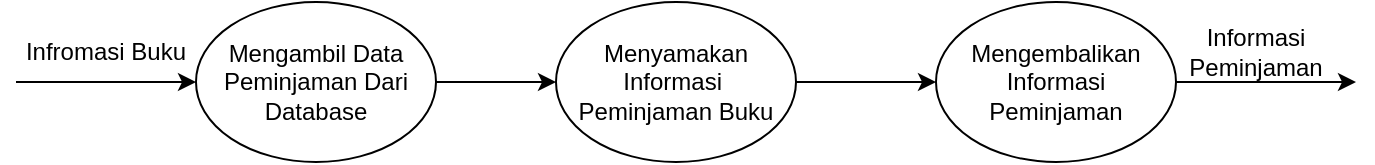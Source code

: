 <mxfile version="24.3.1" type="github">
  <diagram name="Page-1" id="0Eor-ddkDzXMGbh7MlhM">
    <mxGraphModel dx="1134" dy="649" grid="1" gridSize="10" guides="1" tooltips="1" connect="1" arrows="1" fold="1" page="1" pageScale="1" pageWidth="850" pageHeight="1100" math="0" shadow="0">
      <root>
        <mxCell id="0" />
        <mxCell id="1" parent="0" />
        <mxCell id="Nw5l6LNaaK8Wkd85NCxl-6" style="edgeStyle=orthogonalEdgeStyle;rounded=0;orthogonalLoop=1;jettySize=auto;html=1;entryX=0;entryY=0.5;entryDx=0;entryDy=0;" edge="1" parent="1" source="Nw5l6LNaaK8Wkd85NCxl-2" target="Nw5l6LNaaK8Wkd85NCxl-5">
          <mxGeometry relative="1" as="geometry" />
        </mxCell>
        <mxCell id="Nw5l6LNaaK8Wkd85NCxl-2" value="Menyamakan Informasi&amp;nbsp;&lt;div&gt;Peminjaman Buku&lt;/div&gt;" style="ellipse;whiteSpace=wrap;html=1;" vertex="1" parent="1">
          <mxGeometry x="320" y="160" width="120" height="80" as="geometry" />
        </mxCell>
        <mxCell id="Nw5l6LNaaK8Wkd85NCxl-3" value="" style="endArrow=classic;html=1;rounded=0;exitX=0;exitY=1;exitDx=0;exitDy=0;" edge="1" parent="1" source="Nw5l6LNaaK8Wkd85NCxl-4" target="Nw5l6LNaaK8Wkd85NCxl-10">
          <mxGeometry width="50" height="50" relative="1" as="geometry">
            <mxPoint x="180" y="200" as="sourcePoint" />
            <mxPoint x="150" y="200" as="targetPoint" />
          </mxGeometry>
        </mxCell>
        <mxCell id="Nw5l6LNaaK8Wkd85NCxl-4" value="Infromasi Buku" style="text;html=1;align=center;verticalAlign=middle;whiteSpace=wrap;rounded=0;" vertex="1" parent="1">
          <mxGeometry x="50" y="170" width="90" height="30" as="geometry" />
        </mxCell>
        <mxCell id="Nw5l6LNaaK8Wkd85NCxl-7" style="edgeStyle=orthogonalEdgeStyle;rounded=0;orthogonalLoop=1;jettySize=auto;html=1;" edge="1" parent="1" source="Nw5l6LNaaK8Wkd85NCxl-5">
          <mxGeometry relative="1" as="geometry">
            <mxPoint x="720" y="200" as="targetPoint" />
          </mxGeometry>
        </mxCell>
        <mxCell id="Nw5l6LNaaK8Wkd85NCxl-5" value="Mengembalikan Informasi &lt;br&gt;Peminjaman" style="ellipse;whiteSpace=wrap;html=1;" vertex="1" parent="1">
          <mxGeometry x="510" y="160" width="120" height="80" as="geometry" />
        </mxCell>
        <mxCell id="Nw5l6LNaaK8Wkd85NCxl-8" value="Informasi Peminjaman" style="text;html=1;align=center;verticalAlign=middle;whiteSpace=wrap;rounded=0;" vertex="1" parent="1">
          <mxGeometry x="640" y="170.0" width="60" height="30" as="geometry" />
        </mxCell>
        <mxCell id="Nw5l6LNaaK8Wkd85NCxl-11" style="edgeStyle=orthogonalEdgeStyle;rounded=0;orthogonalLoop=1;jettySize=auto;html=1;entryX=0;entryY=0.5;entryDx=0;entryDy=0;" edge="1" parent="1" source="Nw5l6LNaaK8Wkd85NCxl-10" target="Nw5l6LNaaK8Wkd85NCxl-2">
          <mxGeometry relative="1" as="geometry" />
        </mxCell>
        <mxCell id="Nw5l6LNaaK8Wkd85NCxl-10" value="Mengambil Data Peminjaman Dari Database" style="ellipse;whiteSpace=wrap;html=1;" vertex="1" parent="1">
          <mxGeometry x="140" y="160.0" width="120" height="80" as="geometry" />
        </mxCell>
      </root>
    </mxGraphModel>
  </diagram>
</mxfile>
